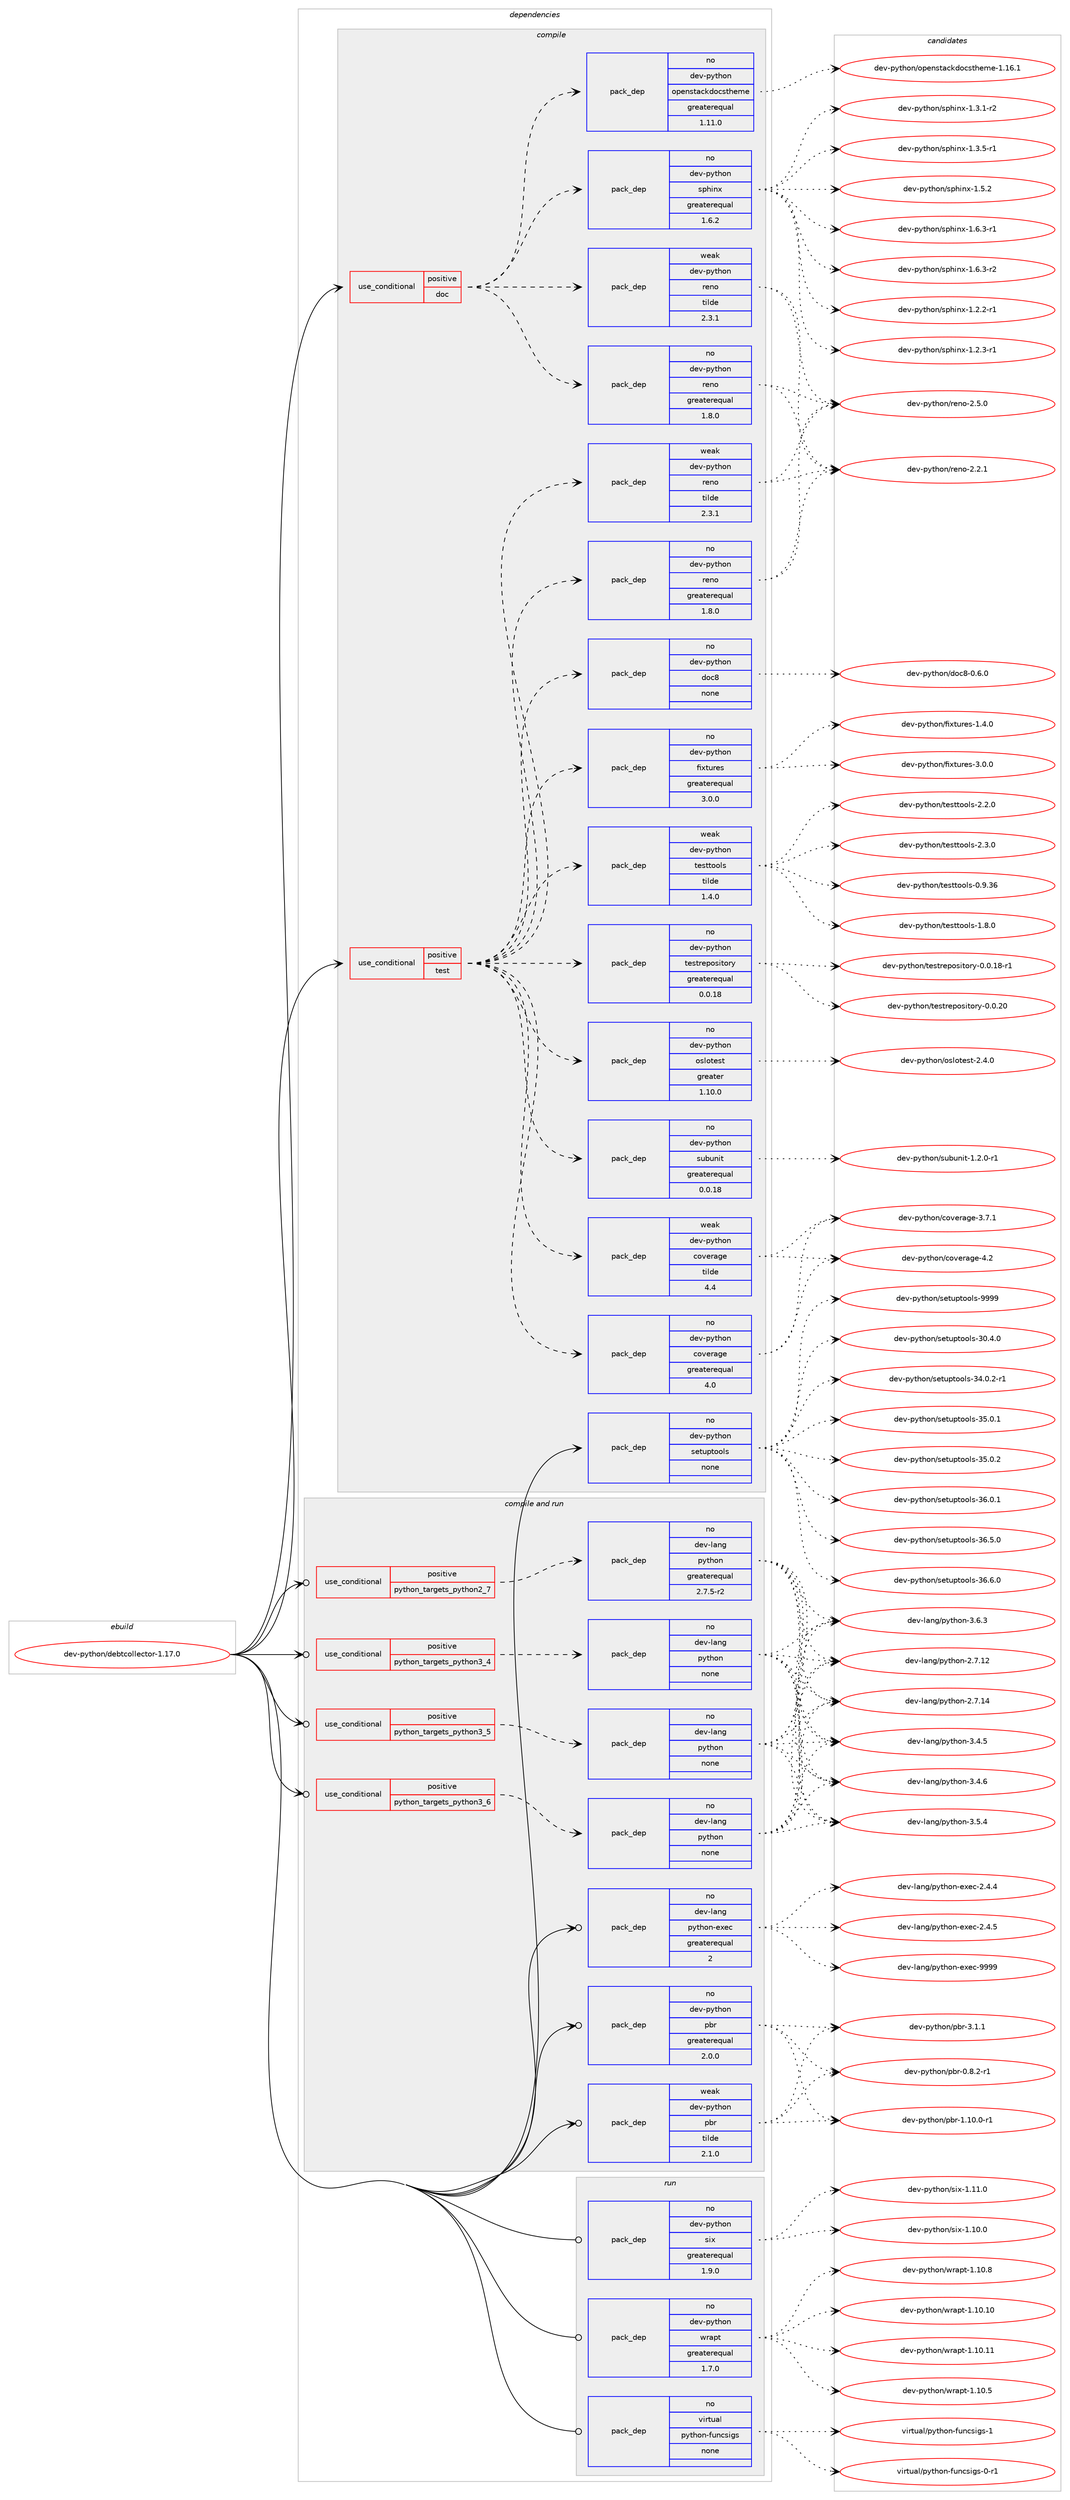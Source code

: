 digraph prolog {

# *************
# Graph options
# *************

newrank=true;
concentrate=true;
compound=true;
graph [rankdir=LR,fontname=Helvetica,fontsize=10,ranksep=1.5];#, ranksep=2.5, nodesep=0.2];
edge  [arrowhead=vee];
node  [fontname=Helvetica,fontsize=10];

# **********
# The ebuild
# **********

subgraph cluster_leftcol {
color=gray;
rank=same;
label=<<i>ebuild</i>>;
id [label="dev-python/debtcollector-1.17.0", color=red, width=4, href="../dev-python/debtcollector-1.17.0.svg"];
}

# ****************
# The dependencies
# ****************

subgraph cluster_midcol {
color=gray;
label=<<i>dependencies</i>>;
subgraph cluster_compile {
fillcolor="#eeeeee";
style=filled;
label=<<i>compile</i>>;
subgraph cond31428 {
dependency152904 [label=<<TABLE BORDER="0" CELLBORDER="1" CELLSPACING="0" CELLPADDING="4"><TR><TD ROWSPAN="3" CELLPADDING="10">use_conditional</TD></TR><TR><TD>positive</TD></TR><TR><TD>doc</TD></TR></TABLE>>, shape=none, color=red];
subgraph pack117644 {
dependency152905 [label=<<TABLE BORDER="0" CELLBORDER="1" CELLSPACING="0" CELLPADDING="4" WIDTH="220"><TR><TD ROWSPAN="6" CELLPADDING="30">pack_dep</TD></TR><TR><TD WIDTH="110">no</TD></TR><TR><TD>dev-python</TD></TR><TR><TD>sphinx</TD></TR><TR><TD>greaterequal</TD></TR><TR><TD>1.6.2</TD></TR></TABLE>>, shape=none, color=blue];
}
dependency152904:e -> dependency152905:w [weight=20,style="dashed",arrowhead="vee"];
subgraph pack117645 {
dependency152906 [label=<<TABLE BORDER="0" CELLBORDER="1" CELLSPACING="0" CELLPADDING="4" WIDTH="220"><TR><TD ROWSPAN="6" CELLPADDING="30">pack_dep</TD></TR><TR><TD WIDTH="110">no</TD></TR><TR><TD>dev-python</TD></TR><TR><TD>openstackdocstheme</TD></TR><TR><TD>greaterequal</TD></TR><TR><TD>1.11.0</TD></TR></TABLE>>, shape=none, color=blue];
}
dependency152904:e -> dependency152906:w [weight=20,style="dashed",arrowhead="vee"];
subgraph pack117646 {
dependency152907 [label=<<TABLE BORDER="0" CELLBORDER="1" CELLSPACING="0" CELLPADDING="4" WIDTH="220"><TR><TD ROWSPAN="6" CELLPADDING="30">pack_dep</TD></TR><TR><TD WIDTH="110">no</TD></TR><TR><TD>dev-python</TD></TR><TR><TD>reno</TD></TR><TR><TD>greaterequal</TD></TR><TR><TD>1.8.0</TD></TR></TABLE>>, shape=none, color=blue];
}
dependency152904:e -> dependency152907:w [weight=20,style="dashed",arrowhead="vee"];
subgraph pack117647 {
dependency152908 [label=<<TABLE BORDER="0" CELLBORDER="1" CELLSPACING="0" CELLPADDING="4" WIDTH="220"><TR><TD ROWSPAN="6" CELLPADDING="30">pack_dep</TD></TR><TR><TD WIDTH="110">weak</TD></TR><TR><TD>dev-python</TD></TR><TR><TD>reno</TD></TR><TR><TD>tilde</TD></TR><TR><TD>2.3.1</TD></TR></TABLE>>, shape=none, color=blue];
}
dependency152904:e -> dependency152908:w [weight=20,style="dashed",arrowhead="vee"];
}
id:e -> dependency152904:w [weight=20,style="solid",arrowhead="vee"];
subgraph cond31429 {
dependency152909 [label=<<TABLE BORDER="0" CELLBORDER="1" CELLSPACING="0" CELLPADDING="4"><TR><TD ROWSPAN="3" CELLPADDING="10">use_conditional</TD></TR><TR><TD>positive</TD></TR><TR><TD>test</TD></TR></TABLE>>, shape=none, color=red];
subgraph pack117648 {
dependency152910 [label=<<TABLE BORDER="0" CELLBORDER="1" CELLSPACING="0" CELLPADDING="4" WIDTH="220"><TR><TD ROWSPAN="6" CELLPADDING="30">pack_dep</TD></TR><TR><TD WIDTH="110">no</TD></TR><TR><TD>dev-python</TD></TR><TR><TD>coverage</TD></TR><TR><TD>greaterequal</TD></TR><TR><TD>4.0</TD></TR></TABLE>>, shape=none, color=blue];
}
dependency152909:e -> dependency152910:w [weight=20,style="dashed",arrowhead="vee"];
subgraph pack117649 {
dependency152911 [label=<<TABLE BORDER="0" CELLBORDER="1" CELLSPACING="0" CELLPADDING="4" WIDTH="220"><TR><TD ROWSPAN="6" CELLPADDING="30">pack_dep</TD></TR><TR><TD WIDTH="110">weak</TD></TR><TR><TD>dev-python</TD></TR><TR><TD>coverage</TD></TR><TR><TD>tilde</TD></TR><TR><TD>4.4</TD></TR></TABLE>>, shape=none, color=blue];
}
dependency152909:e -> dependency152911:w [weight=20,style="dashed",arrowhead="vee"];
subgraph pack117650 {
dependency152912 [label=<<TABLE BORDER="0" CELLBORDER="1" CELLSPACING="0" CELLPADDING="4" WIDTH="220"><TR><TD ROWSPAN="6" CELLPADDING="30">pack_dep</TD></TR><TR><TD WIDTH="110">no</TD></TR><TR><TD>dev-python</TD></TR><TR><TD>subunit</TD></TR><TR><TD>greaterequal</TD></TR><TR><TD>0.0.18</TD></TR></TABLE>>, shape=none, color=blue];
}
dependency152909:e -> dependency152912:w [weight=20,style="dashed",arrowhead="vee"];
subgraph pack117651 {
dependency152913 [label=<<TABLE BORDER="0" CELLBORDER="1" CELLSPACING="0" CELLPADDING="4" WIDTH="220"><TR><TD ROWSPAN="6" CELLPADDING="30">pack_dep</TD></TR><TR><TD WIDTH="110">no</TD></TR><TR><TD>dev-python</TD></TR><TR><TD>oslotest</TD></TR><TR><TD>greater</TD></TR><TR><TD>1.10.0</TD></TR></TABLE>>, shape=none, color=blue];
}
dependency152909:e -> dependency152913:w [weight=20,style="dashed",arrowhead="vee"];
subgraph pack117652 {
dependency152914 [label=<<TABLE BORDER="0" CELLBORDER="1" CELLSPACING="0" CELLPADDING="4" WIDTH="220"><TR><TD ROWSPAN="6" CELLPADDING="30">pack_dep</TD></TR><TR><TD WIDTH="110">no</TD></TR><TR><TD>dev-python</TD></TR><TR><TD>testrepository</TD></TR><TR><TD>greaterequal</TD></TR><TR><TD>0.0.18</TD></TR></TABLE>>, shape=none, color=blue];
}
dependency152909:e -> dependency152914:w [weight=20,style="dashed",arrowhead="vee"];
subgraph pack117653 {
dependency152915 [label=<<TABLE BORDER="0" CELLBORDER="1" CELLSPACING="0" CELLPADDING="4" WIDTH="220"><TR><TD ROWSPAN="6" CELLPADDING="30">pack_dep</TD></TR><TR><TD WIDTH="110">weak</TD></TR><TR><TD>dev-python</TD></TR><TR><TD>testtools</TD></TR><TR><TD>tilde</TD></TR><TR><TD>1.4.0</TD></TR></TABLE>>, shape=none, color=blue];
}
dependency152909:e -> dependency152915:w [weight=20,style="dashed",arrowhead="vee"];
subgraph pack117654 {
dependency152916 [label=<<TABLE BORDER="0" CELLBORDER="1" CELLSPACING="0" CELLPADDING="4" WIDTH="220"><TR><TD ROWSPAN="6" CELLPADDING="30">pack_dep</TD></TR><TR><TD WIDTH="110">no</TD></TR><TR><TD>dev-python</TD></TR><TR><TD>fixtures</TD></TR><TR><TD>greaterequal</TD></TR><TR><TD>3.0.0</TD></TR></TABLE>>, shape=none, color=blue];
}
dependency152909:e -> dependency152916:w [weight=20,style="dashed",arrowhead="vee"];
subgraph pack117655 {
dependency152917 [label=<<TABLE BORDER="0" CELLBORDER="1" CELLSPACING="0" CELLPADDING="4" WIDTH="220"><TR><TD ROWSPAN="6" CELLPADDING="30">pack_dep</TD></TR><TR><TD WIDTH="110">no</TD></TR><TR><TD>dev-python</TD></TR><TR><TD>doc8</TD></TR><TR><TD>none</TD></TR><TR><TD></TD></TR></TABLE>>, shape=none, color=blue];
}
dependency152909:e -> dependency152917:w [weight=20,style="dashed",arrowhead="vee"];
subgraph pack117656 {
dependency152918 [label=<<TABLE BORDER="0" CELLBORDER="1" CELLSPACING="0" CELLPADDING="4" WIDTH="220"><TR><TD ROWSPAN="6" CELLPADDING="30">pack_dep</TD></TR><TR><TD WIDTH="110">no</TD></TR><TR><TD>dev-python</TD></TR><TR><TD>reno</TD></TR><TR><TD>greaterequal</TD></TR><TR><TD>1.8.0</TD></TR></TABLE>>, shape=none, color=blue];
}
dependency152909:e -> dependency152918:w [weight=20,style="dashed",arrowhead="vee"];
subgraph pack117657 {
dependency152919 [label=<<TABLE BORDER="0" CELLBORDER="1" CELLSPACING="0" CELLPADDING="4" WIDTH="220"><TR><TD ROWSPAN="6" CELLPADDING="30">pack_dep</TD></TR><TR><TD WIDTH="110">weak</TD></TR><TR><TD>dev-python</TD></TR><TR><TD>reno</TD></TR><TR><TD>tilde</TD></TR><TR><TD>2.3.1</TD></TR></TABLE>>, shape=none, color=blue];
}
dependency152909:e -> dependency152919:w [weight=20,style="dashed",arrowhead="vee"];
}
id:e -> dependency152909:w [weight=20,style="solid",arrowhead="vee"];
subgraph pack117658 {
dependency152920 [label=<<TABLE BORDER="0" CELLBORDER="1" CELLSPACING="0" CELLPADDING="4" WIDTH="220"><TR><TD ROWSPAN="6" CELLPADDING="30">pack_dep</TD></TR><TR><TD WIDTH="110">no</TD></TR><TR><TD>dev-python</TD></TR><TR><TD>setuptools</TD></TR><TR><TD>none</TD></TR><TR><TD></TD></TR></TABLE>>, shape=none, color=blue];
}
id:e -> dependency152920:w [weight=20,style="solid",arrowhead="vee"];
}
subgraph cluster_compileandrun {
fillcolor="#eeeeee";
style=filled;
label=<<i>compile and run</i>>;
subgraph cond31430 {
dependency152921 [label=<<TABLE BORDER="0" CELLBORDER="1" CELLSPACING="0" CELLPADDING="4"><TR><TD ROWSPAN="3" CELLPADDING="10">use_conditional</TD></TR><TR><TD>positive</TD></TR><TR><TD>python_targets_python2_7</TD></TR></TABLE>>, shape=none, color=red];
subgraph pack117659 {
dependency152922 [label=<<TABLE BORDER="0" CELLBORDER="1" CELLSPACING="0" CELLPADDING="4" WIDTH="220"><TR><TD ROWSPAN="6" CELLPADDING="30">pack_dep</TD></TR><TR><TD WIDTH="110">no</TD></TR><TR><TD>dev-lang</TD></TR><TR><TD>python</TD></TR><TR><TD>greaterequal</TD></TR><TR><TD>2.7.5-r2</TD></TR></TABLE>>, shape=none, color=blue];
}
dependency152921:e -> dependency152922:w [weight=20,style="dashed",arrowhead="vee"];
}
id:e -> dependency152921:w [weight=20,style="solid",arrowhead="odotvee"];
subgraph cond31431 {
dependency152923 [label=<<TABLE BORDER="0" CELLBORDER="1" CELLSPACING="0" CELLPADDING="4"><TR><TD ROWSPAN="3" CELLPADDING="10">use_conditional</TD></TR><TR><TD>positive</TD></TR><TR><TD>python_targets_python3_4</TD></TR></TABLE>>, shape=none, color=red];
subgraph pack117660 {
dependency152924 [label=<<TABLE BORDER="0" CELLBORDER="1" CELLSPACING="0" CELLPADDING="4" WIDTH="220"><TR><TD ROWSPAN="6" CELLPADDING="30">pack_dep</TD></TR><TR><TD WIDTH="110">no</TD></TR><TR><TD>dev-lang</TD></TR><TR><TD>python</TD></TR><TR><TD>none</TD></TR><TR><TD></TD></TR></TABLE>>, shape=none, color=blue];
}
dependency152923:e -> dependency152924:w [weight=20,style="dashed",arrowhead="vee"];
}
id:e -> dependency152923:w [weight=20,style="solid",arrowhead="odotvee"];
subgraph cond31432 {
dependency152925 [label=<<TABLE BORDER="0" CELLBORDER="1" CELLSPACING="0" CELLPADDING="4"><TR><TD ROWSPAN="3" CELLPADDING="10">use_conditional</TD></TR><TR><TD>positive</TD></TR><TR><TD>python_targets_python3_5</TD></TR></TABLE>>, shape=none, color=red];
subgraph pack117661 {
dependency152926 [label=<<TABLE BORDER="0" CELLBORDER="1" CELLSPACING="0" CELLPADDING="4" WIDTH="220"><TR><TD ROWSPAN="6" CELLPADDING="30">pack_dep</TD></TR><TR><TD WIDTH="110">no</TD></TR><TR><TD>dev-lang</TD></TR><TR><TD>python</TD></TR><TR><TD>none</TD></TR><TR><TD></TD></TR></TABLE>>, shape=none, color=blue];
}
dependency152925:e -> dependency152926:w [weight=20,style="dashed",arrowhead="vee"];
}
id:e -> dependency152925:w [weight=20,style="solid",arrowhead="odotvee"];
subgraph cond31433 {
dependency152927 [label=<<TABLE BORDER="0" CELLBORDER="1" CELLSPACING="0" CELLPADDING="4"><TR><TD ROWSPAN="3" CELLPADDING="10">use_conditional</TD></TR><TR><TD>positive</TD></TR><TR><TD>python_targets_python3_6</TD></TR></TABLE>>, shape=none, color=red];
subgraph pack117662 {
dependency152928 [label=<<TABLE BORDER="0" CELLBORDER="1" CELLSPACING="0" CELLPADDING="4" WIDTH="220"><TR><TD ROWSPAN="6" CELLPADDING="30">pack_dep</TD></TR><TR><TD WIDTH="110">no</TD></TR><TR><TD>dev-lang</TD></TR><TR><TD>python</TD></TR><TR><TD>none</TD></TR><TR><TD></TD></TR></TABLE>>, shape=none, color=blue];
}
dependency152927:e -> dependency152928:w [weight=20,style="dashed",arrowhead="vee"];
}
id:e -> dependency152927:w [weight=20,style="solid",arrowhead="odotvee"];
subgraph pack117663 {
dependency152929 [label=<<TABLE BORDER="0" CELLBORDER="1" CELLSPACING="0" CELLPADDING="4" WIDTH="220"><TR><TD ROWSPAN="6" CELLPADDING="30">pack_dep</TD></TR><TR><TD WIDTH="110">no</TD></TR><TR><TD>dev-lang</TD></TR><TR><TD>python-exec</TD></TR><TR><TD>greaterequal</TD></TR><TR><TD>2</TD></TR></TABLE>>, shape=none, color=blue];
}
id:e -> dependency152929:w [weight=20,style="solid",arrowhead="odotvee"];
subgraph pack117664 {
dependency152930 [label=<<TABLE BORDER="0" CELLBORDER="1" CELLSPACING="0" CELLPADDING="4" WIDTH="220"><TR><TD ROWSPAN="6" CELLPADDING="30">pack_dep</TD></TR><TR><TD WIDTH="110">no</TD></TR><TR><TD>dev-python</TD></TR><TR><TD>pbr</TD></TR><TR><TD>greaterequal</TD></TR><TR><TD>2.0.0</TD></TR></TABLE>>, shape=none, color=blue];
}
id:e -> dependency152930:w [weight=20,style="solid",arrowhead="odotvee"];
subgraph pack117665 {
dependency152931 [label=<<TABLE BORDER="0" CELLBORDER="1" CELLSPACING="0" CELLPADDING="4" WIDTH="220"><TR><TD ROWSPAN="6" CELLPADDING="30">pack_dep</TD></TR><TR><TD WIDTH="110">weak</TD></TR><TR><TD>dev-python</TD></TR><TR><TD>pbr</TD></TR><TR><TD>tilde</TD></TR><TR><TD>2.1.0</TD></TR></TABLE>>, shape=none, color=blue];
}
id:e -> dependency152931:w [weight=20,style="solid",arrowhead="odotvee"];
}
subgraph cluster_run {
fillcolor="#eeeeee";
style=filled;
label=<<i>run</i>>;
subgraph pack117666 {
dependency152932 [label=<<TABLE BORDER="0" CELLBORDER="1" CELLSPACING="0" CELLPADDING="4" WIDTH="220"><TR><TD ROWSPAN="6" CELLPADDING="30">pack_dep</TD></TR><TR><TD WIDTH="110">no</TD></TR><TR><TD>dev-python</TD></TR><TR><TD>six</TD></TR><TR><TD>greaterequal</TD></TR><TR><TD>1.9.0</TD></TR></TABLE>>, shape=none, color=blue];
}
id:e -> dependency152932:w [weight=20,style="solid",arrowhead="odot"];
subgraph pack117667 {
dependency152933 [label=<<TABLE BORDER="0" CELLBORDER="1" CELLSPACING="0" CELLPADDING="4" WIDTH="220"><TR><TD ROWSPAN="6" CELLPADDING="30">pack_dep</TD></TR><TR><TD WIDTH="110">no</TD></TR><TR><TD>dev-python</TD></TR><TR><TD>wrapt</TD></TR><TR><TD>greaterequal</TD></TR><TR><TD>1.7.0</TD></TR></TABLE>>, shape=none, color=blue];
}
id:e -> dependency152933:w [weight=20,style="solid",arrowhead="odot"];
subgraph pack117668 {
dependency152934 [label=<<TABLE BORDER="0" CELLBORDER="1" CELLSPACING="0" CELLPADDING="4" WIDTH="220"><TR><TD ROWSPAN="6" CELLPADDING="30">pack_dep</TD></TR><TR><TD WIDTH="110">no</TD></TR><TR><TD>virtual</TD></TR><TR><TD>python-funcsigs</TD></TR><TR><TD>none</TD></TR><TR><TD></TD></TR></TABLE>>, shape=none, color=blue];
}
id:e -> dependency152934:w [weight=20,style="solid",arrowhead="odot"];
}
}

# **************
# The candidates
# **************

subgraph cluster_choices {
rank=same;
color=gray;
label=<<i>candidates</i>>;

subgraph choice117644 {
color=black;
nodesep=1;
choice10010111845112121116104111110471151121041051101204549465046504511449 [label="dev-python/sphinx-1.2.2-r1", color=red, width=4,href="../dev-python/sphinx-1.2.2-r1.svg"];
choice10010111845112121116104111110471151121041051101204549465046514511449 [label="dev-python/sphinx-1.2.3-r1", color=red, width=4,href="../dev-python/sphinx-1.2.3-r1.svg"];
choice10010111845112121116104111110471151121041051101204549465146494511450 [label="dev-python/sphinx-1.3.1-r2", color=red, width=4,href="../dev-python/sphinx-1.3.1-r2.svg"];
choice10010111845112121116104111110471151121041051101204549465146534511449 [label="dev-python/sphinx-1.3.5-r1", color=red, width=4,href="../dev-python/sphinx-1.3.5-r1.svg"];
choice1001011184511212111610411111047115112104105110120454946534650 [label="dev-python/sphinx-1.5.2", color=red, width=4,href="../dev-python/sphinx-1.5.2.svg"];
choice10010111845112121116104111110471151121041051101204549465446514511449 [label="dev-python/sphinx-1.6.3-r1", color=red, width=4,href="../dev-python/sphinx-1.6.3-r1.svg"];
choice10010111845112121116104111110471151121041051101204549465446514511450 [label="dev-python/sphinx-1.6.3-r2", color=red, width=4,href="../dev-python/sphinx-1.6.3-r2.svg"];
dependency152905:e -> choice10010111845112121116104111110471151121041051101204549465046504511449:w [style=dotted,weight="100"];
dependency152905:e -> choice10010111845112121116104111110471151121041051101204549465046514511449:w [style=dotted,weight="100"];
dependency152905:e -> choice10010111845112121116104111110471151121041051101204549465146494511450:w [style=dotted,weight="100"];
dependency152905:e -> choice10010111845112121116104111110471151121041051101204549465146534511449:w [style=dotted,weight="100"];
dependency152905:e -> choice1001011184511212111610411111047115112104105110120454946534650:w [style=dotted,weight="100"];
dependency152905:e -> choice10010111845112121116104111110471151121041051101204549465446514511449:w [style=dotted,weight="100"];
dependency152905:e -> choice10010111845112121116104111110471151121041051101204549465446514511450:w [style=dotted,weight="100"];
}
subgraph choice117645 {
color=black;
nodesep=1;
choice100101118451121211161041111104711111210111011511697991071001119911511610410110910145494649544649 [label="dev-python/openstackdocstheme-1.16.1", color=red, width=4,href="../dev-python/openstackdocstheme-1.16.1.svg"];
dependency152906:e -> choice100101118451121211161041111104711111210111011511697991071001119911511610410110910145494649544649:w [style=dotted,weight="100"];
}
subgraph choice117646 {
color=black;
nodesep=1;
choice1001011184511212111610411111047114101110111455046504649 [label="dev-python/reno-2.2.1", color=red, width=4,href="../dev-python/reno-2.2.1.svg"];
choice1001011184511212111610411111047114101110111455046534648 [label="dev-python/reno-2.5.0", color=red, width=4,href="../dev-python/reno-2.5.0.svg"];
dependency152907:e -> choice1001011184511212111610411111047114101110111455046504649:w [style=dotted,weight="100"];
dependency152907:e -> choice1001011184511212111610411111047114101110111455046534648:w [style=dotted,weight="100"];
}
subgraph choice117647 {
color=black;
nodesep=1;
choice1001011184511212111610411111047114101110111455046504649 [label="dev-python/reno-2.2.1", color=red, width=4,href="../dev-python/reno-2.2.1.svg"];
choice1001011184511212111610411111047114101110111455046534648 [label="dev-python/reno-2.5.0", color=red, width=4,href="../dev-python/reno-2.5.0.svg"];
dependency152908:e -> choice1001011184511212111610411111047114101110111455046504649:w [style=dotted,weight="100"];
dependency152908:e -> choice1001011184511212111610411111047114101110111455046534648:w [style=dotted,weight="100"];
}
subgraph choice117648 {
color=black;
nodesep=1;
choice10010111845112121116104111110479911111810111497103101455146554649 [label="dev-python/coverage-3.7.1", color=red, width=4,href="../dev-python/coverage-3.7.1.svg"];
choice1001011184511212111610411111047991111181011149710310145524650 [label="dev-python/coverage-4.2", color=red, width=4,href="../dev-python/coverage-4.2.svg"];
dependency152910:e -> choice10010111845112121116104111110479911111810111497103101455146554649:w [style=dotted,weight="100"];
dependency152910:e -> choice1001011184511212111610411111047991111181011149710310145524650:w [style=dotted,weight="100"];
}
subgraph choice117649 {
color=black;
nodesep=1;
choice10010111845112121116104111110479911111810111497103101455146554649 [label="dev-python/coverage-3.7.1", color=red, width=4,href="../dev-python/coverage-3.7.1.svg"];
choice1001011184511212111610411111047991111181011149710310145524650 [label="dev-python/coverage-4.2", color=red, width=4,href="../dev-python/coverage-4.2.svg"];
dependency152911:e -> choice10010111845112121116104111110479911111810111497103101455146554649:w [style=dotted,weight="100"];
dependency152911:e -> choice1001011184511212111610411111047991111181011149710310145524650:w [style=dotted,weight="100"];
}
subgraph choice117650 {
color=black;
nodesep=1;
choice1001011184511212111610411111047115117981171101051164549465046484511449 [label="dev-python/subunit-1.2.0-r1", color=red, width=4,href="../dev-python/subunit-1.2.0-r1.svg"];
dependency152912:e -> choice1001011184511212111610411111047115117981171101051164549465046484511449:w [style=dotted,weight="100"];
}
subgraph choice117651 {
color=black;
nodesep=1;
choice1001011184511212111610411111047111115108111116101115116455046524648 [label="dev-python/oslotest-2.4.0", color=red, width=4,href="../dev-python/oslotest-2.4.0.svg"];
dependency152913:e -> choice1001011184511212111610411111047111115108111116101115116455046524648:w [style=dotted,weight="100"];
}
subgraph choice117652 {
color=black;
nodesep=1;
choice1001011184511212111610411111047116101115116114101112111115105116111114121454846484649564511449 [label="dev-python/testrepository-0.0.18-r1", color=red, width=4,href="../dev-python/testrepository-0.0.18-r1.svg"];
choice100101118451121211161041111104711610111511611410111211111510511611111412145484648465048 [label="dev-python/testrepository-0.0.20", color=red, width=4,href="../dev-python/testrepository-0.0.20.svg"];
dependency152914:e -> choice1001011184511212111610411111047116101115116114101112111115105116111114121454846484649564511449:w [style=dotted,weight="100"];
dependency152914:e -> choice100101118451121211161041111104711610111511611410111211111510511611111412145484648465048:w [style=dotted,weight="100"];
}
subgraph choice117653 {
color=black;
nodesep=1;
choice100101118451121211161041111104711610111511611611111110811545484657465154 [label="dev-python/testtools-0.9.36", color=red, width=4,href="../dev-python/testtools-0.9.36.svg"];
choice1001011184511212111610411111047116101115116116111111108115454946564648 [label="dev-python/testtools-1.8.0", color=red, width=4,href="../dev-python/testtools-1.8.0.svg"];
choice1001011184511212111610411111047116101115116116111111108115455046504648 [label="dev-python/testtools-2.2.0", color=red, width=4,href="../dev-python/testtools-2.2.0.svg"];
choice1001011184511212111610411111047116101115116116111111108115455046514648 [label="dev-python/testtools-2.3.0", color=red, width=4,href="../dev-python/testtools-2.3.0.svg"];
dependency152915:e -> choice100101118451121211161041111104711610111511611611111110811545484657465154:w [style=dotted,weight="100"];
dependency152915:e -> choice1001011184511212111610411111047116101115116116111111108115454946564648:w [style=dotted,weight="100"];
dependency152915:e -> choice1001011184511212111610411111047116101115116116111111108115455046504648:w [style=dotted,weight="100"];
dependency152915:e -> choice1001011184511212111610411111047116101115116116111111108115455046514648:w [style=dotted,weight="100"];
}
subgraph choice117654 {
color=black;
nodesep=1;
choice1001011184511212111610411111047102105120116117114101115454946524648 [label="dev-python/fixtures-1.4.0", color=red, width=4,href="../dev-python/fixtures-1.4.0.svg"];
choice1001011184511212111610411111047102105120116117114101115455146484648 [label="dev-python/fixtures-3.0.0", color=red, width=4,href="../dev-python/fixtures-3.0.0.svg"];
dependency152916:e -> choice1001011184511212111610411111047102105120116117114101115454946524648:w [style=dotted,weight="100"];
dependency152916:e -> choice1001011184511212111610411111047102105120116117114101115455146484648:w [style=dotted,weight="100"];
}
subgraph choice117655 {
color=black;
nodesep=1;
choice10010111845112121116104111110471001119956454846544648 [label="dev-python/doc8-0.6.0", color=red, width=4,href="../dev-python/doc8-0.6.0.svg"];
dependency152917:e -> choice10010111845112121116104111110471001119956454846544648:w [style=dotted,weight="100"];
}
subgraph choice117656 {
color=black;
nodesep=1;
choice1001011184511212111610411111047114101110111455046504649 [label="dev-python/reno-2.2.1", color=red, width=4,href="../dev-python/reno-2.2.1.svg"];
choice1001011184511212111610411111047114101110111455046534648 [label="dev-python/reno-2.5.0", color=red, width=4,href="../dev-python/reno-2.5.0.svg"];
dependency152918:e -> choice1001011184511212111610411111047114101110111455046504649:w [style=dotted,weight="100"];
dependency152918:e -> choice1001011184511212111610411111047114101110111455046534648:w [style=dotted,weight="100"];
}
subgraph choice117657 {
color=black;
nodesep=1;
choice1001011184511212111610411111047114101110111455046504649 [label="dev-python/reno-2.2.1", color=red, width=4,href="../dev-python/reno-2.2.1.svg"];
choice1001011184511212111610411111047114101110111455046534648 [label="dev-python/reno-2.5.0", color=red, width=4,href="../dev-python/reno-2.5.0.svg"];
dependency152919:e -> choice1001011184511212111610411111047114101110111455046504649:w [style=dotted,weight="100"];
dependency152919:e -> choice1001011184511212111610411111047114101110111455046534648:w [style=dotted,weight="100"];
}
subgraph choice117658 {
color=black;
nodesep=1;
choice100101118451121211161041111104711510111611711211611111110811545514846524648 [label="dev-python/setuptools-30.4.0", color=red, width=4,href="../dev-python/setuptools-30.4.0.svg"];
choice1001011184511212111610411111047115101116117112116111111108115455152464846504511449 [label="dev-python/setuptools-34.0.2-r1", color=red, width=4,href="../dev-python/setuptools-34.0.2-r1.svg"];
choice100101118451121211161041111104711510111611711211611111110811545515346484649 [label="dev-python/setuptools-35.0.1", color=red, width=4,href="../dev-python/setuptools-35.0.1.svg"];
choice100101118451121211161041111104711510111611711211611111110811545515346484650 [label="dev-python/setuptools-35.0.2", color=red, width=4,href="../dev-python/setuptools-35.0.2.svg"];
choice100101118451121211161041111104711510111611711211611111110811545515446484649 [label="dev-python/setuptools-36.0.1", color=red, width=4,href="../dev-python/setuptools-36.0.1.svg"];
choice100101118451121211161041111104711510111611711211611111110811545515446534648 [label="dev-python/setuptools-36.5.0", color=red, width=4,href="../dev-python/setuptools-36.5.0.svg"];
choice100101118451121211161041111104711510111611711211611111110811545515446544648 [label="dev-python/setuptools-36.6.0", color=red, width=4,href="../dev-python/setuptools-36.6.0.svg"];
choice10010111845112121116104111110471151011161171121161111111081154557575757 [label="dev-python/setuptools-9999", color=red, width=4,href="../dev-python/setuptools-9999.svg"];
dependency152920:e -> choice100101118451121211161041111104711510111611711211611111110811545514846524648:w [style=dotted,weight="100"];
dependency152920:e -> choice1001011184511212111610411111047115101116117112116111111108115455152464846504511449:w [style=dotted,weight="100"];
dependency152920:e -> choice100101118451121211161041111104711510111611711211611111110811545515346484649:w [style=dotted,weight="100"];
dependency152920:e -> choice100101118451121211161041111104711510111611711211611111110811545515346484650:w [style=dotted,weight="100"];
dependency152920:e -> choice100101118451121211161041111104711510111611711211611111110811545515446484649:w [style=dotted,weight="100"];
dependency152920:e -> choice100101118451121211161041111104711510111611711211611111110811545515446534648:w [style=dotted,weight="100"];
dependency152920:e -> choice100101118451121211161041111104711510111611711211611111110811545515446544648:w [style=dotted,weight="100"];
dependency152920:e -> choice10010111845112121116104111110471151011161171121161111111081154557575757:w [style=dotted,weight="100"];
}
subgraph choice117659 {
color=black;
nodesep=1;
choice10010111845108971101034711212111610411111045504655464950 [label="dev-lang/python-2.7.12", color=red, width=4,href="../dev-lang/python-2.7.12.svg"];
choice10010111845108971101034711212111610411111045504655464952 [label="dev-lang/python-2.7.14", color=red, width=4,href="../dev-lang/python-2.7.14.svg"];
choice100101118451089711010347112121116104111110455146524653 [label="dev-lang/python-3.4.5", color=red, width=4,href="../dev-lang/python-3.4.5.svg"];
choice100101118451089711010347112121116104111110455146524654 [label="dev-lang/python-3.4.6", color=red, width=4,href="../dev-lang/python-3.4.6.svg"];
choice100101118451089711010347112121116104111110455146534652 [label="dev-lang/python-3.5.4", color=red, width=4,href="../dev-lang/python-3.5.4.svg"];
choice100101118451089711010347112121116104111110455146544651 [label="dev-lang/python-3.6.3", color=red, width=4,href="../dev-lang/python-3.6.3.svg"];
dependency152922:e -> choice10010111845108971101034711212111610411111045504655464950:w [style=dotted,weight="100"];
dependency152922:e -> choice10010111845108971101034711212111610411111045504655464952:w [style=dotted,weight="100"];
dependency152922:e -> choice100101118451089711010347112121116104111110455146524653:w [style=dotted,weight="100"];
dependency152922:e -> choice100101118451089711010347112121116104111110455146524654:w [style=dotted,weight="100"];
dependency152922:e -> choice100101118451089711010347112121116104111110455146534652:w [style=dotted,weight="100"];
dependency152922:e -> choice100101118451089711010347112121116104111110455146544651:w [style=dotted,weight="100"];
}
subgraph choice117660 {
color=black;
nodesep=1;
choice10010111845108971101034711212111610411111045504655464950 [label="dev-lang/python-2.7.12", color=red, width=4,href="../dev-lang/python-2.7.12.svg"];
choice10010111845108971101034711212111610411111045504655464952 [label="dev-lang/python-2.7.14", color=red, width=4,href="../dev-lang/python-2.7.14.svg"];
choice100101118451089711010347112121116104111110455146524653 [label="dev-lang/python-3.4.5", color=red, width=4,href="../dev-lang/python-3.4.5.svg"];
choice100101118451089711010347112121116104111110455146524654 [label="dev-lang/python-3.4.6", color=red, width=4,href="../dev-lang/python-3.4.6.svg"];
choice100101118451089711010347112121116104111110455146534652 [label="dev-lang/python-3.5.4", color=red, width=4,href="../dev-lang/python-3.5.4.svg"];
choice100101118451089711010347112121116104111110455146544651 [label="dev-lang/python-3.6.3", color=red, width=4,href="../dev-lang/python-3.6.3.svg"];
dependency152924:e -> choice10010111845108971101034711212111610411111045504655464950:w [style=dotted,weight="100"];
dependency152924:e -> choice10010111845108971101034711212111610411111045504655464952:w [style=dotted,weight="100"];
dependency152924:e -> choice100101118451089711010347112121116104111110455146524653:w [style=dotted,weight="100"];
dependency152924:e -> choice100101118451089711010347112121116104111110455146524654:w [style=dotted,weight="100"];
dependency152924:e -> choice100101118451089711010347112121116104111110455146534652:w [style=dotted,weight="100"];
dependency152924:e -> choice100101118451089711010347112121116104111110455146544651:w [style=dotted,weight="100"];
}
subgraph choice117661 {
color=black;
nodesep=1;
choice10010111845108971101034711212111610411111045504655464950 [label="dev-lang/python-2.7.12", color=red, width=4,href="../dev-lang/python-2.7.12.svg"];
choice10010111845108971101034711212111610411111045504655464952 [label="dev-lang/python-2.7.14", color=red, width=4,href="../dev-lang/python-2.7.14.svg"];
choice100101118451089711010347112121116104111110455146524653 [label="dev-lang/python-3.4.5", color=red, width=4,href="../dev-lang/python-3.4.5.svg"];
choice100101118451089711010347112121116104111110455146524654 [label="dev-lang/python-3.4.6", color=red, width=4,href="../dev-lang/python-3.4.6.svg"];
choice100101118451089711010347112121116104111110455146534652 [label="dev-lang/python-3.5.4", color=red, width=4,href="../dev-lang/python-3.5.4.svg"];
choice100101118451089711010347112121116104111110455146544651 [label="dev-lang/python-3.6.3", color=red, width=4,href="../dev-lang/python-3.6.3.svg"];
dependency152926:e -> choice10010111845108971101034711212111610411111045504655464950:w [style=dotted,weight="100"];
dependency152926:e -> choice10010111845108971101034711212111610411111045504655464952:w [style=dotted,weight="100"];
dependency152926:e -> choice100101118451089711010347112121116104111110455146524653:w [style=dotted,weight="100"];
dependency152926:e -> choice100101118451089711010347112121116104111110455146524654:w [style=dotted,weight="100"];
dependency152926:e -> choice100101118451089711010347112121116104111110455146534652:w [style=dotted,weight="100"];
dependency152926:e -> choice100101118451089711010347112121116104111110455146544651:w [style=dotted,weight="100"];
}
subgraph choice117662 {
color=black;
nodesep=1;
choice10010111845108971101034711212111610411111045504655464950 [label="dev-lang/python-2.7.12", color=red, width=4,href="../dev-lang/python-2.7.12.svg"];
choice10010111845108971101034711212111610411111045504655464952 [label="dev-lang/python-2.7.14", color=red, width=4,href="../dev-lang/python-2.7.14.svg"];
choice100101118451089711010347112121116104111110455146524653 [label="dev-lang/python-3.4.5", color=red, width=4,href="../dev-lang/python-3.4.5.svg"];
choice100101118451089711010347112121116104111110455146524654 [label="dev-lang/python-3.4.6", color=red, width=4,href="../dev-lang/python-3.4.6.svg"];
choice100101118451089711010347112121116104111110455146534652 [label="dev-lang/python-3.5.4", color=red, width=4,href="../dev-lang/python-3.5.4.svg"];
choice100101118451089711010347112121116104111110455146544651 [label="dev-lang/python-3.6.3", color=red, width=4,href="../dev-lang/python-3.6.3.svg"];
dependency152928:e -> choice10010111845108971101034711212111610411111045504655464950:w [style=dotted,weight="100"];
dependency152928:e -> choice10010111845108971101034711212111610411111045504655464952:w [style=dotted,weight="100"];
dependency152928:e -> choice100101118451089711010347112121116104111110455146524653:w [style=dotted,weight="100"];
dependency152928:e -> choice100101118451089711010347112121116104111110455146524654:w [style=dotted,weight="100"];
dependency152928:e -> choice100101118451089711010347112121116104111110455146534652:w [style=dotted,weight="100"];
dependency152928:e -> choice100101118451089711010347112121116104111110455146544651:w [style=dotted,weight="100"];
}
subgraph choice117663 {
color=black;
nodesep=1;
choice1001011184510897110103471121211161041111104510112010199455046524652 [label="dev-lang/python-exec-2.4.4", color=red, width=4,href="../dev-lang/python-exec-2.4.4.svg"];
choice1001011184510897110103471121211161041111104510112010199455046524653 [label="dev-lang/python-exec-2.4.5", color=red, width=4,href="../dev-lang/python-exec-2.4.5.svg"];
choice10010111845108971101034711212111610411111045101120101994557575757 [label="dev-lang/python-exec-9999", color=red, width=4,href="../dev-lang/python-exec-9999.svg"];
dependency152929:e -> choice1001011184510897110103471121211161041111104510112010199455046524652:w [style=dotted,weight="100"];
dependency152929:e -> choice1001011184510897110103471121211161041111104510112010199455046524653:w [style=dotted,weight="100"];
dependency152929:e -> choice10010111845108971101034711212111610411111045101120101994557575757:w [style=dotted,weight="100"];
}
subgraph choice117664 {
color=black;
nodesep=1;
choice1001011184511212111610411111047112981144548465646504511449 [label="dev-python/pbr-0.8.2-r1", color=red, width=4,href="../dev-python/pbr-0.8.2-r1.svg"];
choice100101118451121211161041111104711298114454946494846484511449 [label="dev-python/pbr-1.10.0-r1", color=red, width=4,href="../dev-python/pbr-1.10.0-r1.svg"];
choice100101118451121211161041111104711298114455146494649 [label="dev-python/pbr-3.1.1", color=red, width=4,href="../dev-python/pbr-3.1.1.svg"];
dependency152930:e -> choice1001011184511212111610411111047112981144548465646504511449:w [style=dotted,weight="100"];
dependency152930:e -> choice100101118451121211161041111104711298114454946494846484511449:w [style=dotted,weight="100"];
dependency152930:e -> choice100101118451121211161041111104711298114455146494649:w [style=dotted,weight="100"];
}
subgraph choice117665 {
color=black;
nodesep=1;
choice1001011184511212111610411111047112981144548465646504511449 [label="dev-python/pbr-0.8.2-r1", color=red, width=4,href="../dev-python/pbr-0.8.2-r1.svg"];
choice100101118451121211161041111104711298114454946494846484511449 [label="dev-python/pbr-1.10.0-r1", color=red, width=4,href="../dev-python/pbr-1.10.0-r1.svg"];
choice100101118451121211161041111104711298114455146494649 [label="dev-python/pbr-3.1.1", color=red, width=4,href="../dev-python/pbr-3.1.1.svg"];
dependency152931:e -> choice1001011184511212111610411111047112981144548465646504511449:w [style=dotted,weight="100"];
dependency152931:e -> choice100101118451121211161041111104711298114454946494846484511449:w [style=dotted,weight="100"];
dependency152931:e -> choice100101118451121211161041111104711298114455146494649:w [style=dotted,weight="100"];
}
subgraph choice117666 {
color=black;
nodesep=1;
choice100101118451121211161041111104711510512045494649484648 [label="dev-python/six-1.10.0", color=red, width=4,href="../dev-python/six-1.10.0.svg"];
choice100101118451121211161041111104711510512045494649494648 [label="dev-python/six-1.11.0", color=red, width=4,href="../dev-python/six-1.11.0.svg"];
dependency152932:e -> choice100101118451121211161041111104711510512045494649484648:w [style=dotted,weight="100"];
dependency152932:e -> choice100101118451121211161041111104711510512045494649494648:w [style=dotted,weight="100"];
}
subgraph choice117667 {
color=black;
nodesep=1;
choice1001011184511212111610411111047119114971121164549464948464948 [label="dev-python/wrapt-1.10.10", color=red, width=4,href="../dev-python/wrapt-1.10.10.svg"];
choice1001011184511212111610411111047119114971121164549464948464949 [label="dev-python/wrapt-1.10.11", color=red, width=4,href="../dev-python/wrapt-1.10.11.svg"];
choice10010111845112121116104111110471191149711211645494649484653 [label="dev-python/wrapt-1.10.5", color=red, width=4,href="../dev-python/wrapt-1.10.5.svg"];
choice10010111845112121116104111110471191149711211645494649484656 [label="dev-python/wrapt-1.10.8", color=red, width=4,href="../dev-python/wrapt-1.10.8.svg"];
dependency152933:e -> choice1001011184511212111610411111047119114971121164549464948464948:w [style=dotted,weight="100"];
dependency152933:e -> choice1001011184511212111610411111047119114971121164549464948464949:w [style=dotted,weight="100"];
dependency152933:e -> choice10010111845112121116104111110471191149711211645494649484653:w [style=dotted,weight="100"];
dependency152933:e -> choice10010111845112121116104111110471191149711211645494649484656:w [style=dotted,weight="100"];
}
subgraph choice117668 {
color=black;
nodesep=1;
choice1181051141161179710847112121116104111110451021171109911510510311545484511449 [label="virtual/python-funcsigs-0-r1", color=red, width=4,href="../virtual/python-funcsigs-0-r1.svg"];
choice118105114116117971084711212111610411111045102117110991151051031154549 [label="virtual/python-funcsigs-1", color=red, width=4,href="../virtual/python-funcsigs-1.svg"];
dependency152934:e -> choice1181051141161179710847112121116104111110451021171109911510510311545484511449:w [style=dotted,weight="100"];
dependency152934:e -> choice118105114116117971084711212111610411111045102117110991151051031154549:w [style=dotted,weight="100"];
}
}

}
